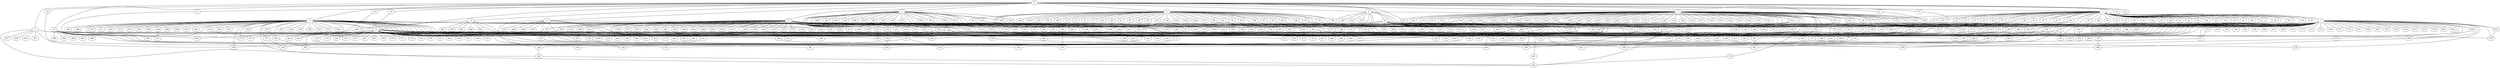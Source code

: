 
graph graphname {
    0 -- 1
0 -- 2
0 -- 3
0 -- 4
0 -- 5
0 -- 6
0 -- 7
0 -- 8
0 -- 9
0 -- 10
0 -- 11
0 -- 12
0 -- 13
0 -- 14
0 -- 15
0 -- 16
0 -- 17
0 -- 18
0 -- 19
0 -- 20
0 -- 21
0 -- 22
0 -- 23
0 -- 167
1 -- 24
1 -- 25
1 -- 26
1 -- 27
1 -- 28
1 -- 29
1 -- 30
1 -- 31
1 -- 32
1 -- 33
1 -- 34
1 -- 35
1 -- 36
1 -- 37
1 -- 38
1 -- 39
1 -- 40
1 -- 41
1 -- 42
1 -- 43
1 -- 44
1 -- 45
1 -- 46
1 -- 47
1 -- 48
1 -- 49
1 -- 50
1 -- 51
1 -- 52
1 -- 53
1 -- 54
1 -- 55
1 -- 56
1 -- 57
1 -- 58
1 -- 59
1 -- 60
1 -- 61
1 -- 62
1 -- 63
1 -- 64
1 -- 65
1 -- 66
1 -- 67
1 -- 68
1 -- 69
1 -- 70
2 -- 71
2 -- 72
2 -- 73
2 -- 74
2 -- 75
2 -- 76
2 -- 77
2 -- 78
2 -- 79
2 -- 80
2 -- 81
2 -- 82
2 -- 83
2 -- 84
2 -- 85
2 -- 86
2 -- 87
2 -- 88
2 -- 89
2 -- 90
2 -- 91
2 -- 92
2 -- 93
2 -- 94
2 -- 95
2 -- 96
2 -- 97
2 -- 98
2 -- 99
2 -- 100
2 -- 101
2 -- 102
2 -- 103
2 -- 104
2 -- 105
2 -- 106
2 -- 107
2 -- 108
2 -- 109
2 -- 122
3 -- 128
3 -- 130
3 -- 131
3 -- 132
3 -- 133
3 -- 134
3 -- 129
3 -- 136
3 -- 137
3 -- 138
3 -- 139
3 -- 140
3 -- 141
3 -- 142
3 -- 143
3 -- 144
3 -- 145
3 -- 146
3 -- 147
3 -- 148
3 -- 149
3 -- 150
3 -- 151
3 -- 152
3 -- 153
3 -- 154
3 -- 155
3 -- 156
3 -- 157
3 -- 158
3 -- 159
3 -- 160
3 -- 161
3 -- 162
3 -- 163
3 -- 164
3 -- 165
3 -- 166
3 -- 167
3 -- 168
3 -- 169
3 -- 170
3 -- 135
3 -- 172
3 -- 173
3 -- 174
3 -- 171
3 -- 110
3 -- 111
3 -- 112
3 -- 113
3 -- 114
3 -- 115
3 -- 116
3 -- 117
3 -- 118
3 -- 119
3 -- 120
3 -- 121
3 -- 122
3 -- 123
3 -- 124
3 -- 125
3 -- 126
3 -- 127
4 -- 175
4 -- 176
4 -- 177
4 -- 178
4 -- 179
4 -- 180
4 -- 181
4 -- 182
4 -- 88
4 -- 24
5 -- 183
5 -- 184
5 -- 185
5 -- 186
5 -- 187
5 -- 188
5 -- 189
5 -- 190
5 -- 191
5 -- 192
5 -- 193
5 -- 194
5 -- 195
5 -- 196
5 -- 197
5 -- 198
5 -- 199
5 -- 200
5 -- 201
5 -- 202
5 -- 203
5 -- 204
5 -- 205
5 -- 206
5 -- 207
5 -- 491
6 -- 256
6 -- 258
6 -- 259
6 -- 260
6 -- 261
6 -- 262
6 -- 257
6 -- 264
6 -- 265
6 -- 266
6 -- 263
6 -- 208
6 -- 209
6 -- 210
6 -- 211
6 -- 212
6 -- 213
6 -- 214
6 -- 215
6 -- 216
6 -- 217
6 -- 218
6 -- 219
6 -- 220
6 -- 221
6 -- 222
6 -- 223
6 -- 224
6 -- 225
6 -- 226
6 -- 227
6 -- 228
6 -- 229
6 -- 230
6 -- 231
6 -- 232
6 -- 233
6 -- 234
6 -- 235
6 -- 236
6 -- 237
6 -- 238
6 -- 239
6 -- 240
6 -- 241
6 -- 242
6 -- 243
6 -- 244
6 -- 245
6 -- 246
6 -- 247
6 -- 248
6 -- 249
6 -- 250
6 -- 251
6 -- 252
6 -- 253
6 -- 254
6 -- 255
7 -- 267
7 -- 268
7 -- 269
7 -- 270
7 -- 271
7 -- 272
7 -- 273
7 -- 274
7 -- 275
7 -- 276
7 -- 277
7 -- 278
7 -- 279
7 -- 280
7 -- 281
7 -- 282
7 -- 283
7 -- 284
7 -- 285
7 -- 286
7 -- 287
7 -- 288
7 -- 289
7 -- 290
7 -- 291
7 -- 292
7 -- 293
7 -- 294
7 -- 295
7 -- 296
7 -- 297
7 -- 298
7 -- 299
7 -- 300
7 -- 301
7 -- 302
7 -- 303
7 -- 304
7 -- 305
7 -- 306
7 -- 307
7 -- 308
7 -- 309
7 -- 310
7 -- 311
7 -- 312
7 -- 313
7 -- 314
7 -- 315
7 -- 316
7 -- 317
7 -- 318
7 -- 319
7 -- 320
7 -- 321
7 -- 322
7 -- 323
7 -- 324
7 -- 325
7 -- 326
7 -- 327
7 -- 328
7 -- 329
7 -- 330
7 -- 71
7 -- 412
8 -- 331
8 -- 332
8 -- 333
8 -- 334
8 -- 335
8 -- 336
8 -- 337
8 -- 338
8 -- 339
8 -- 340
8 -- 341
9 -- 384
9 -- 386
9 -- 387
9 -- 388
9 -- 389
9 -- 390
9 -- 385
9 -- 392
9 -- 393
9 -- 394
9 -- 395
9 -- 396
9 -- 397
9 -- 398
9 -- 391
9 -- 342
9 -- 343
9 -- 344
9 -- 345
9 -- 346
9 -- 347
9 -- 348
9 -- 349
9 -- 350
9 -- 351
9 -- 352
9 -- 353
9 -- 354
9 -- 355
9 -- 356
9 -- 357
9 -- 358
9 -- 359
9 -- 360
9 -- 361
9 -- 362
9 -- 363
9 -- 364
9 -- 365
9 -- 366
9 -- 367
9 -- 368
9 -- 369
9 -- 370
9 -- 371
9 -- 372
9 -- 373
9 -- 374
9 -- 375
9 -- 376
9 -- 377
9 -- 378
9 -- 379
9 -- 380
9 -- 381
9 -- 382
9 -- 383
9 -- 12
10 -- 399
10 -- 400
10 -- 401
10 -- 402
10 -- 403
10 -- 404
10 -- 405
10 -- 406
10 -- 407
10 -- 408
10 -- 409
10 -- 410
10 -- 411
10 -- 412
10 -- 413
10 -- 414
10 -- 415
10 -- 416
10 -- 417
10 -- 418
10 -- 419
10 -- 420
10 -- 421
10 -- 422
10 -- 423
10 -- 424
10 -- 425
10 -- 283
11 -- 426
11 -- 427
11 -- 428
11 -- 429
11 -- 430
11 -- 431
11 -- 191
11 -- 171
12 -- 432
12 -- 433
12 -- 434
12 -- 435
12 -- 436
12 -- 437
12 -- 438
12 -- 439
12 -- 440
12 -- 441
12 -- 442
12 -- 443
12 -- 444
12 -- 445
12 -- 446
12 -- 447
12 -- 448
12 -- 449
12 -- 450
12 -- 451
12 -- 452
12 -- 453
12 -- 454
12 -- 455
12 -- 456
12 -- 457
12 -- 458
12 -- 459
12 -- 460
12 -- 461
12 -- 462
12 -- 463
12 -- 464
12 -- 465
12 -- 466
12 -- 467
12 -- 468
12 -- 469
12 -- 470
12 -- 471
12 -- 472
12 -- 473
12 -- 474
12 -- 475
12 -- 476
12 -- 477
12 -- 173
13 -- 480
13 -- 482
13 -- 483
13 -- 484
13 -- 485
13 -- 481
13 -- 478
13 -- 479
14 -- 486
14 -- 487
14 -- 488
14 -- 489
14 -- 490
14 -- 491
14 -- 492
14 -- 493
14 -- 494
14 -- 495
14 -- 496
14 -- 497
14 -- 498
14 -- 499
14 -- 388
15 -- 378
16 -- 444
17 -- 467
17 -- 454
19 -- 341
20 -- 346
21 -- 150
23 -- 460
24 -- 37
25 -- 347
26 -- 402
26 -- 251
29 -- 213
31 -- 129
31 -- 175
34 -- 232
34 -- 157
36 -- 385
37 -- 358
38 -- 406
39 -- 147
39 -- 463
40 -- 329
41 -- 85
43 -- 497
45 -- 409
46 -- 271
46 -- 365
49 -- 359
49 -- 493
50 -- 369
50 -- 156
53 -- 496
53 -- 69
53 -- 480
54 -- 456
55 -- 398
55 -- 141
56 -- 294
57 -- 85
57 -- 285
57 -- 445
57 -- 280
58 -- 116
58 -- 436
60 -- 61
61 -- 329
62 -- 270
63 -- 382
66 -- 469
66 -- 466
66 -- 178
67 -- 122
68 -- 152
71 -- 477
72 -- 495
73 -- 273
78 -- 238
78 -- 194
78 -- 291
79 -- 281
79 -- 112
80 -- 331
81 -- 475
81 -- 313
82 -- 87
82 -- 251
82 -- 177
84 -- 234
86 -- 467
87 -- 259
90 -- 253
93 -- 341
94 -- 464
95 -- 399
98 -- 301
99 -- 275
99 -- 385
99 -- 375
100 -- 138
104 -- 361
104 -- 182
105 -- 131
105 -- 134
110 -- 437
111 -- 447
112 -- 297
113 -- 352
114 -- 309
115 -- 453
115 -- 184
115 -- 426
116 -- 359
121 -- 233
123 -- 425
125 -- 213
126 -- 262
129 -- 171
130 -- 316
132 -- 146
132 -- 297
132 -- 443
134 -- 299
136 -- 204
136 -- 176
137 -- 436
138 -- 339
139 -- 477
139 -- 275
140 -- 320
140 -- 374
142 -- 246
144 -- 454
144 -- 260
144 -- 446
147 -- 232
147 -- 280
147 -- 366
148 -- 405
148 -- 201
153 -- 235
155 -- 287
156 -- 496
158 -- 161
158 -- 495
162 -- 479
162 -- 277
163 -- 459
164 -- 476
168 -- 272
168 -- 496
171 -- 400
171 -- 278
174 -- 426
175 -- 298
175 -- 400
175 -- 375
177 -- 275
180 -- 208
182 -- 253
183 -- 196
186 -- 459
188 -- 265
189 -- 198
189 -- 356
190 -- 223
192 -- 393
195 -- 433
195 -- 360
197 -- 447
198 -- 448
199 -- 269
201 -- 429
202 -- 271
203 -- 355
204 -- 224
205 -- 423
206 -- 400
206 -- 236
207 -- 258
208 -- 440
210 -- 462
211 -- 419
211 -- 290
213 -- 276
214 -- 365
218 -- 339
218 -- 262
219 -- 396
220 -- 322
221 -- 491
221 -- 255
224 -- 338
228 -- 408
231 -- 480
232 -- 410
237 -- 476
238 -- 320
240 -- 462
240 -- 360
246 -- 451
247 -- 479
248 -- 332
251 -- 419
252 -- 392
252 -- 282
257 -- 378
259 -- 346
263 -- 379
268 -- 353
271 -- 289
271 -- 411
271 -- 492
271 -- 442
272 -- 285
272 -- 394
280 -- 487
284 -- 337
285 -- 450
287 -- 402
287 -- 401
288 -- 294
293 -- 475
294 -- 406
295 -- 301
297 -- 437
298 -- 472
299 -- 429
299 -- 442
303 -- 345
312 -- 317
313 -- 492
316 -- 446
317 -- 433
325 -- 442
333 -- 400
337 -- 408
338 -- 363
339 -- 493
341 -- 386
344 -- 376
351 -- 473
356 -- 385
363 -- 426
365 -- 413
365 -- 458
367 -- 392
374 -- 395
377 -- 429
386 -- 496
392 -- 443
403 -- 497
405 -- 448
424 -- 426
425 -- 490
483 -- 494
491 -- 495

}
